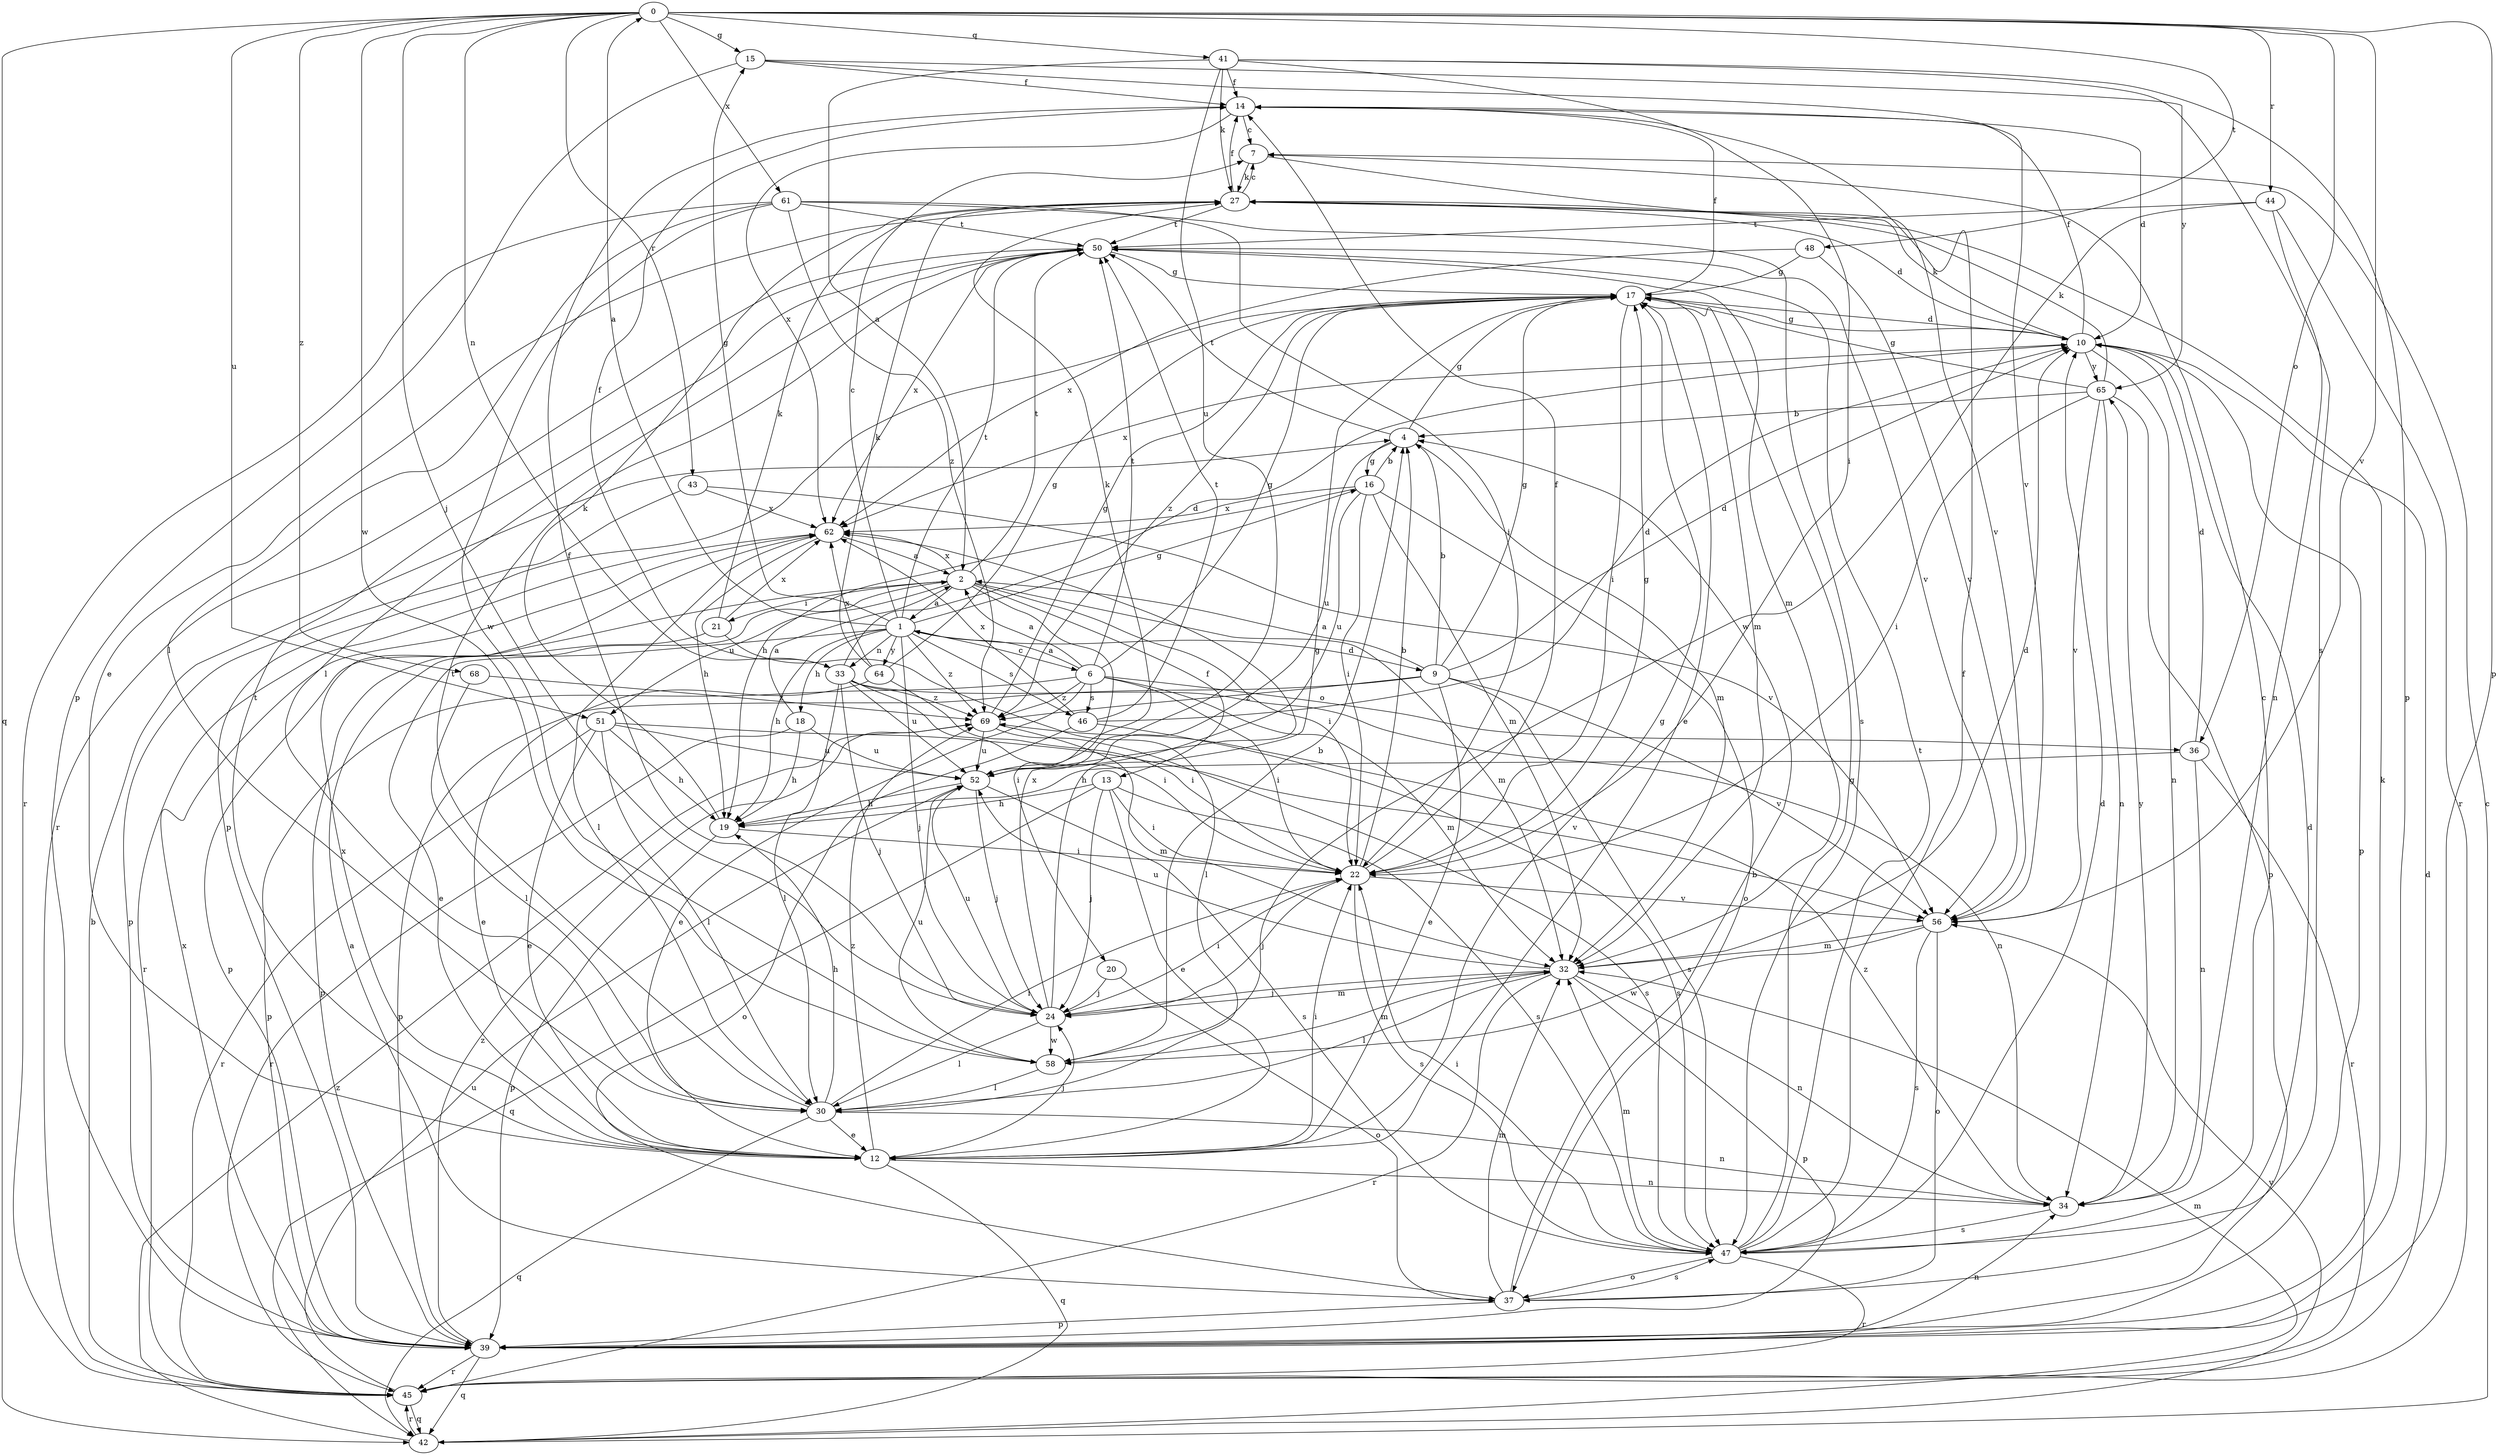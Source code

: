 strict digraph  {
0;
1;
2;
4;
6;
7;
9;
10;
12;
13;
14;
15;
16;
17;
18;
19;
20;
21;
22;
24;
27;
30;
32;
33;
34;
36;
37;
39;
41;
42;
43;
44;
45;
46;
47;
48;
50;
51;
52;
56;
58;
61;
62;
64;
65;
68;
69;
0 -> 15  [label=g];
0 -> 24  [label=j];
0 -> 33  [label=n];
0 -> 36  [label=o];
0 -> 39  [label=p];
0 -> 41  [label=q];
0 -> 42  [label=q];
0 -> 43  [label=r];
0 -> 44  [label=r];
0 -> 48  [label=t];
0 -> 51  [label=u];
0 -> 56  [label=v];
0 -> 58  [label=w];
0 -> 61  [label=x];
0 -> 68  [label=z];
1 -> 0  [label=a];
1 -> 6  [label=c];
1 -> 7  [label=c];
1 -> 9  [label=d];
1 -> 12  [label=e];
1 -> 15  [label=g];
1 -> 16  [label=g];
1 -> 18  [label=h];
1 -> 19  [label=h];
1 -> 24  [label=j];
1 -> 33  [label=n];
1 -> 46  [label=s];
1 -> 50  [label=t];
1 -> 64  [label=y];
1 -> 69  [label=z];
2 -> 1  [label=a];
2 -> 13  [label=f];
2 -> 20  [label=i];
2 -> 21  [label=i];
2 -> 22  [label=i];
2 -> 32  [label=m];
2 -> 39  [label=p];
2 -> 50  [label=t];
2 -> 51  [label=u];
2 -> 62  [label=x];
4 -> 16  [label=g];
4 -> 17  [label=g];
4 -> 32  [label=m];
4 -> 50  [label=t];
4 -> 52  [label=u];
6 -> 1  [label=a];
6 -> 2  [label=a];
6 -> 12  [label=e];
6 -> 17  [label=g];
6 -> 22  [label=i];
6 -> 32  [label=m];
6 -> 36  [label=o];
6 -> 39  [label=p];
6 -> 46  [label=s];
6 -> 50  [label=t];
6 -> 69  [label=z];
7 -> 27  [label=k];
7 -> 56  [label=v];
9 -> 2  [label=a];
9 -> 4  [label=b];
9 -> 10  [label=d];
9 -> 12  [label=e];
9 -> 17  [label=g];
9 -> 39  [label=p];
9 -> 47  [label=s];
9 -> 56  [label=v];
9 -> 69  [label=z];
10 -> 14  [label=f];
10 -> 17  [label=g];
10 -> 27  [label=k];
10 -> 34  [label=n];
10 -> 39  [label=p];
10 -> 62  [label=x];
10 -> 65  [label=y];
12 -> 17  [label=g];
12 -> 22  [label=i];
12 -> 24  [label=j];
12 -> 34  [label=n];
12 -> 42  [label=q];
12 -> 50  [label=t];
12 -> 62  [label=x];
12 -> 69  [label=z];
13 -> 12  [label=e];
13 -> 19  [label=h];
13 -> 22  [label=i];
13 -> 24  [label=j];
13 -> 42  [label=q];
13 -> 47  [label=s];
14 -> 7  [label=c];
14 -> 10  [label=d];
14 -> 62  [label=x];
15 -> 14  [label=f];
15 -> 39  [label=p];
15 -> 56  [label=v];
15 -> 65  [label=y];
16 -> 4  [label=b];
16 -> 19  [label=h];
16 -> 22  [label=i];
16 -> 32  [label=m];
16 -> 37  [label=o];
16 -> 52  [label=u];
16 -> 62  [label=x];
17 -> 10  [label=d];
17 -> 12  [label=e];
17 -> 14  [label=f];
17 -> 22  [label=i];
17 -> 32  [label=m];
17 -> 39  [label=p];
17 -> 69  [label=z];
18 -> 2  [label=a];
18 -> 19  [label=h];
18 -> 45  [label=r];
18 -> 52  [label=u];
19 -> 22  [label=i];
19 -> 27  [label=k];
19 -> 39  [label=p];
20 -> 24  [label=j];
20 -> 37  [label=o];
21 -> 27  [label=k];
21 -> 30  [label=l];
21 -> 39  [label=p];
21 -> 62  [label=x];
22 -> 4  [label=b];
22 -> 14  [label=f];
22 -> 17  [label=g];
22 -> 24  [label=j];
22 -> 47  [label=s];
22 -> 56  [label=v];
24 -> 14  [label=f];
24 -> 17  [label=g];
24 -> 22  [label=i];
24 -> 30  [label=l];
24 -> 32  [label=m];
24 -> 52  [label=u];
24 -> 58  [label=w];
24 -> 62  [label=x];
27 -> 7  [label=c];
27 -> 10  [label=d];
27 -> 12  [label=e];
27 -> 14  [label=f];
27 -> 50  [label=t];
30 -> 12  [label=e];
30 -> 19  [label=h];
30 -> 22  [label=i];
30 -> 34  [label=n];
30 -> 42  [label=q];
30 -> 50  [label=t];
32 -> 10  [label=d];
32 -> 24  [label=j];
32 -> 30  [label=l];
32 -> 34  [label=n];
32 -> 39  [label=p];
32 -> 45  [label=r];
32 -> 52  [label=u];
33 -> 10  [label=d];
33 -> 14  [label=f];
33 -> 22  [label=i];
33 -> 24  [label=j];
33 -> 30  [label=l];
33 -> 34  [label=n];
33 -> 52  [label=u];
33 -> 69  [label=z];
34 -> 47  [label=s];
34 -> 65  [label=y];
34 -> 69  [label=z];
36 -> 10  [label=d];
36 -> 19  [label=h];
36 -> 34  [label=n];
36 -> 45  [label=r];
37 -> 2  [label=a];
37 -> 4  [label=b];
37 -> 10  [label=d];
37 -> 32  [label=m];
37 -> 39  [label=p];
37 -> 47  [label=s];
39 -> 27  [label=k];
39 -> 34  [label=n];
39 -> 42  [label=q];
39 -> 45  [label=r];
39 -> 62  [label=x];
39 -> 69  [label=z];
41 -> 2  [label=a];
41 -> 14  [label=f];
41 -> 22  [label=i];
41 -> 27  [label=k];
41 -> 39  [label=p];
41 -> 47  [label=s];
41 -> 52  [label=u];
42 -> 7  [label=c];
42 -> 32  [label=m];
42 -> 45  [label=r];
42 -> 56  [label=v];
42 -> 69  [label=z];
43 -> 39  [label=p];
43 -> 56  [label=v];
43 -> 62  [label=x];
44 -> 34  [label=n];
44 -> 45  [label=r];
44 -> 50  [label=t];
44 -> 58  [label=w];
45 -> 4  [label=b];
45 -> 10  [label=d];
45 -> 42  [label=q];
45 -> 52  [label=u];
46 -> 10  [label=d];
46 -> 37  [label=o];
46 -> 47  [label=s];
46 -> 50  [label=t];
46 -> 62  [label=x];
47 -> 7  [label=c];
47 -> 10  [label=d];
47 -> 14  [label=f];
47 -> 17  [label=g];
47 -> 22  [label=i];
47 -> 32  [label=m];
47 -> 37  [label=o];
47 -> 45  [label=r];
47 -> 50  [label=t];
48 -> 17  [label=g];
48 -> 56  [label=v];
48 -> 62  [label=x];
50 -> 17  [label=g];
50 -> 30  [label=l];
50 -> 32  [label=m];
50 -> 45  [label=r];
50 -> 56  [label=v];
50 -> 62  [label=x];
51 -> 12  [label=e];
51 -> 19  [label=h];
51 -> 30  [label=l];
51 -> 45  [label=r];
51 -> 52  [label=u];
51 -> 56  [label=v];
52 -> 19  [label=h];
52 -> 24  [label=j];
52 -> 27  [label=k];
52 -> 47  [label=s];
56 -> 32  [label=m];
56 -> 37  [label=o];
56 -> 47  [label=s];
56 -> 58  [label=w];
58 -> 4  [label=b];
58 -> 30  [label=l];
58 -> 32  [label=m];
58 -> 52  [label=u];
61 -> 22  [label=i];
61 -> 30  [label=l];
61 -> 45  [label=r];
61 -> 47  [label=s];
61 -> 50  [label=t];
61 -> 58  [label=w];
61 -> 69  [label=z];
62 -> 2  [label=a];
62 -> 19  [label=h];
62 -> 30  [label=l];
62 -> 45  [label=r];
64 -> 12  [label=e];
64 -> 17  [label=g];
64 -> 22  [label=i];
64 -> 27  [label=k];
64 -> 62  [label=x];
65 -> 4  [label=b];
65 -> 17  [label=g];
65 -> 22  [label=i];
65 -> 27  [label=k];
65 -> 34  [label=n];
65 -> 39  [label=p];
65 -> 56  [label=v];
68 -> 30  [label=l];
68 -> 69  [label=z];
69 -> 17  [label=g];
69 -> 32  [label=m];
69 -> 47  [label=s];
69 -> 52  [label=u];
}
